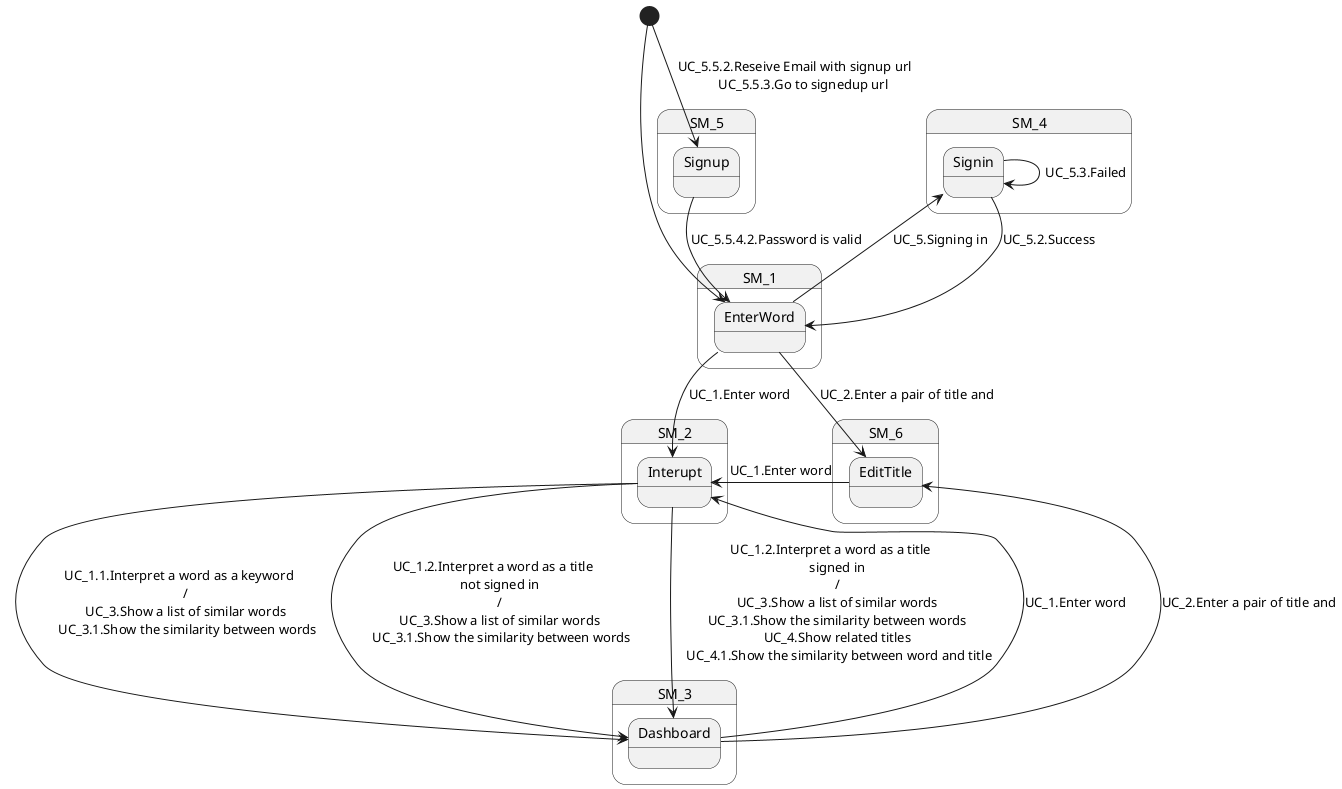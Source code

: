 @startuml

[*] --> SM_1.EnterWord
[*] --> SM_5.Signup : \
    UC_5.5.2.Reseive Email with signup url \n\
    UC_5.5.3.Go to signedup url

SM_1.EnterWord --> SM_2.Interupt : UC_1.Enter word
SM_1.EnterWord -up-> SM_4.Signin : UC_5.Signing in
SM_1.EnterWord --> SM_6.EditTitle : UC_2.Enter a pair of title and

SM_2.Interupt --> SM_3.Dashboard : \
    UC_1.1.Interpret a word as a keyword \n\
    / \n\
    UC_3.Show a list of similar words \n\
    UC_3.1.Show the similarity between words

SM_2.Interupt --> SM_3.Dashboard : \
    UC_1.2.Interpret a word as a title \n\
    not signed in \n\
    / \n\
    UC_3.Show a list of similar words \n\
    UC_3.1.Show the similarity between words

SM_2.Interupt --> SM_3.Dashboard : \
    UC_1.2.Interpret a word as a title \n\
    signed in \n\
    / \n\
    UC_3.Show a list of similar words \n\
    UC_3.1.Show the similarity between words \n\
    UC_4.Show related titles \n\
    UC_4.1.Show the similarity between word and title



SM_3.Dashboard --> SM_2.Interupt : UC_1.Enter word
SM_3.Dashboard --> SM_6.EditTitle : UC_2.Enter a pair of title and

SM_4.Signin --> SM_1.EnterWord : UC_5.2.Success
SM_4.Signin --> SM_4.Signin : UC_5.3.Failed

SM_5.Signup --> SM_1.EnterWord : UC_5.5.4.2.Password is valid

SM_6.EditTitle --> SM_2.Interupt : UC_1.Enter word

@enduml